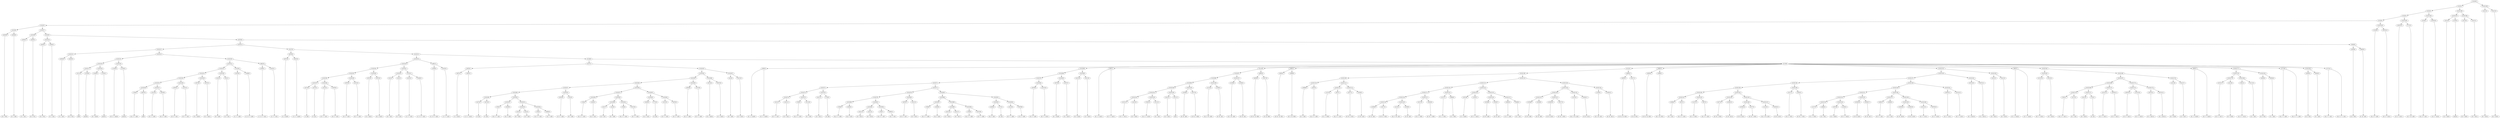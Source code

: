 digraph sample{
"L4459(0)"->"[D  E  F](0)"
"L4594(0)"->"[F  G  A](0)"
"L5163(6)"->"L4459(0)"
"L5163(6)"->"L4594(0)"
"L4594(1)"->"[F  G  A](1)"
"L4459(1)"->"[D  E  F](1)"
"L5163(8)"->"L4594(1)"
"L5163(8)"->"L4459(1)"
"L4459(2)"->"[D  E  F](2)"
"L4594(2)"->"[F  G  A](2)"
"L5163(10)"->"L4459(2)"
"L5163(10)"->"L4594(2)"
"L4594(3)"->"[F  G  A](3)"
"L4459(3)"->"[D  E  F](3)"
"L5163(13)"->"L4594(3)"
"L5163(13)"->"L4459(3)"
"L3211(0)"->"[D](0)"
"L1350(0)"->"[rest](0)"
"L5163(17)"->"L3211(0)"
"L5163(17)"->"L1350(0)"
"L1463(0)"->"[D  F  Ais](0)"
"L1350(1)"->"[rest](1)"
"L5163(18)"->"L1463(0)"
"L5163(18)"->"L1350(1)"
"L5163(16)"->"L5163(17)"
"L5163(16)"->"L5163(18)"
"L1263(0)"->"[D  E  G  Ais](0)"
"L1350(2)"->"[rest](2)"
"L5163(19)"->"L1263(0)"
"L5163(19)"->"L1350(2)"
"L5163(15)"->"L5163(16)"
"L5163(15)"->"L5163(19)"
"L784(0)"->"[Cis  E  G  A](0)"
"L4407(0)"->"[A](0)"
"L5163(26)"->"L784(0)"
"L5163(26)"->"L4407(0)"
"L2515(0)"->"[D  F  G  A](0)"
"L3978(0)"->"[D  E  F  A](0)"
"L5163(27)"->"L2515(0)"
"L5163(27)"->"L3978(0)"
"L5163(25)"->"L5163(26)"
"L5163(25)"->"L5163(27)"
"L3978(1)"->"[D  E  F  A](1)"
"L2515(1)"->"[D  F  G  A](1)"
"L5163(28)"->"L3978(1)"
"L5163(28)"->"L2515(1)"
"L5163(24)"->"L5163(25)"
"L5163(24)"->"L5163(28)"
"L3074(0)"->"[D  G  Ais](0)"
"L3074(1)"->"[D  G  Ais](1)"
"L5163(29)"->"L3074(0)"
"L5163(29)"->"L3074(1)"
"L5163(23)"->"L5163(24)"
"L5163(23)"->"L5163(29)"
"L241(0)"->"[D  F  A](0)"
"L241(1)"->"[D  F  A](1)"
"L5163(30)"->"L241(0)"
"L5163(30)"->"L241(1)"
"L5163(22)"->"L5163(23)"
"L5163(22)"->"L5163(30)"
"L4235(0)"->"[C  F  G  A](0)"
"L1646(0)"->"[C  D  E  F  A](0)"
"L5155(0)"->"L4235(0)"
"L5155(0)"->"L1646(0)"
"L5163(21)"->"L5163(22)"
"L5163(21)"->"L5155(0)"
"L1646(1)"->"[C  D  E  F  A](1)"
"L4235(1)"->"[C  F  G  A](1)"
"L4961(0)"->"L1646(1)"
"L4961(0)"->"L4235(1)"
"L5163(20)"->"L5163(21)"
"L5163(20)"->"L4961(0)"
"L5163(14)"->"L5163(15)"
"L5163(14)"->"L5163(20)"
"L5163(12)"->"L5163(13)"
"L5163(12)"->"L5163(14)"
"L4975(0)"->"[C  E  Ais](0)"
"L3625(0)"->"[C  E  G  Ais](0)"
"L4978(0)"->"L4975(0)"
"L4978(0)"->"L3625(0)"
"L4274(0)"->"[F  A](0)"
"L4274(1)"->"[F  A](1)"
"L5163(37)"->"L4274(0)"
"L5163(37)"->"L4274(1)"
"L2515(2)"->"[D  F  G  A](2)"
"L3978(2)"->"[D  E  F  A](2)"
"L5163(38)"->"L2515(2)"
"L5163(38)"->"L3978(2)"
"L5163(36)"->"L5163(37)"
"L5163(36)"->"L5163(38)"
"L3978(3)"->"[D  E  F  A](3)"
"L2515(3)"->"[D  F  G  A](3)"
"L5163(39)"->"L3978(3)"
"L5163(39)"->"L2515(3)"
"L5163(35)"->"L5163(36)"
"L5163(35)"->"L5163(39)"
"L3074(2)"->"[D  G  Ais](2)"
"L3074(3)"->"[D  G  Ais](3)"
"L5163(40)"->"L3074(2)"
"L5163(40)"->"L3074(3)"
"L5163(34)"->"L5163(35)"
"L5163(34)"->"L5163(40)"
"L241(2)"->"[D  F  A](2)"
"L241(3)"->"[D  F  A](3)"
"L5163(42)"->"L241(2)"
"L5163(42)"->"L241(3)"
"L4235(2)"->"[C  F  G  A](2)"
"L1646(2)"->"[C  D  E  F  A](2)"
"L5155(1)"->"L4235(2)"
"L5155(1)"->"L1646(2)"
"L5163(41)"->"L5163(42)"
"L5163(41)"->"L5155(1)"
"L5163(33)"->"L5163(34)"
"L5163(33)"->"L5163(41)"
"L1646(3)"->"[C  D  E  F  A](3)"
"L4235(3)"->"[C  F  G  A](3)"
"L4961(1)"->"L1646(3)"
"L4961(1)"->"L4235(3)"
"L5163(32)"->"L5163(33)"
"L5163(32)"->"L4961(1)"
"L4975(1)"->"[C  E  Ais](1)"
"L3625(1)"->"[C  E  G  Ais](1)"
"L4978(1)"->"L4975(1)"
"L4978(1)"->"L3625(1)"
"L4274(2)"->"[F  A](2)"
"L4274(3)"->"[F  A](3)"
"L5163(49)"->"L4274(2)"
"L5163(49)"->"L4274(3)"
"L784(1)"->"[Cis  E  G  A](1)"
"L3459(0)"->"[Cis  E  A](0)"
"L5163(51)"->"L784(1)"
"L5163(51)"->"L3459(0)"
"L241(4)"->"[D  F  A](4)"
"L241(5)"->"[D  F  A](5)"
"L5163(53)"->"L241(4)"
"L5163(53)"->"L241(5)"
"L784(2)"->"[Cis  E  G  A](2)"
"L3065(0)"->"[Cis  G  A](0)"
"L5163(54)"->"L784(2)"
"L5163(54)"->"L3065(0)"
"L5163(52)"->"L5163(53)"
"L5163(52)"->"L5163(54)"
"L5163(50)"->"L5163(51)"
"L5163(50)"->"L5163(52)"
"L5163(48)"->"L5163(49)"
"L5163(48)"->"L5163(50)"
"L3978(4)"->"[D  E  F  A](4)"
"L241(6)"->"[D  F  A](6)"
"L5163(55)"->"L3978(4)"
"L5163(55)"->"L241(6)"
"L5163(47)"->"L5163(48)"
"L5163(47)"->"L5163(55)"
"L784(3)"->"[Cis  E  G  A](3)"
"L3459(1)"->"[Cis  E  A](1)"
"L5163(58)"->"L784(3)"
"L5163(58)"->"L3459(1)"
"L241(7)"->"[D  F  A](7)"
"L241(8)"->"[D  F  A](8)"
"L5163(60)"->"L241(7)"
"L5163(60)"->"L241(8)"
"L784(4)"->"[Cis  E  G  A](4)"
"L2515(4)"->"[D  F  G  A](4)"
"L5163(61)"->"L784(4)"
"L5163(61)"->"L2515(4)"
"L5163(59)"->"L5163(60)"
"L5163(59)"->"L5163(61)"
"L5163(57)"->"L5163(58)"
"L5163(57)"->"L5163(59)"
"L3459(2)"->"[Cis  E  A](2)"
"L773(0)"->"[E  A](0)"
"L5163(63)"->"L3459(2)"
"L5163(63)"->"L773(0)"
"L2515(5)"->"[D  F  G  A](5)"
"L3978(5)"->"[D  E  F  A](5)"
"L5163(64)"->"L2515(5)"
"L5163(64)"->"L3978(5)"
"L5163(62)"->"L5163(63)"
"L5163(62)"->"L5163(64)"
"L5163(56)"->"L5163(57)"
"L5163(56)"->"L5163(62)"
"L5163(46)"->"L5163(47)"
"L5163(46)"->"L5163(56)"
"L3978(6)"->"[D  E  F  A](6)"
"L2515(6)"->"[D  F  G  A](6)"
"L5163(65)"->"L3978(6)"
"L5163(65)"->"L2515(6)"
"L5163(45)"->"L5163(46)"
"L5163(45)"->"L5163(65)"
"L3074(4)"->"[D  G  Ais](4)"
"L3074(5)"->"[D  G  Ais](5)"
"L5163(66)"->"L3074(4)"
"L5163(66)"->"L3074(5)"
"L5163(44)"->"L5163(45)"
"L5163(44)"->"L5163(66)"
"L241(9)"->"[D  F  A](9)"
"L241(10)"->"[D  F  A](10)"
"L5163(67)"->"L241(9)"
"L5163(67)"->"L241(10)"
"L5163(43)"->"L5163(44)"
"L5163(43)"->"L5163(67)"
"L5107(1)"->"L4978(1)"
"L5107(1)"->"L5163(43)"
"L965(0)"->"[E  G  A  Ais](0)"
"L965(0)"->"[E  F  G  Ais](0)"
"L2515(7)"->"[D  F  G  A](7)"
"L241(11)"->"[D  F  A](11)"
"L5163(74)"->"L2515(7)"
"L5163(74)"->"L241(11)"
"L784(5)"->"[Cis  E  G  A](5)"
"L2112(0)"->"[E  G  A](0)"
"L5163(75)"->"L784(5)"
"L5163(75)"->"L2112(0)"
"L5163(73)"->"L5163(74)"
"L5163(73)"->"L5163(75)"
"L241(12)"->"[D  F  A](12)"
"L716(0)"->"[D  A](0)"
"L5163(76)"->"L241(12)"
"L5163(76)"->"L716(0)"
"L5163(72)"->"L5163(73)"
"L5163(72)"->"L5163(76)"
"L784(6)"->"[Cis  E  G  A](6)"
"L3459(3)"->"[Cis  E  A](3)"
"L5163(80)"->"L784(6)"
"L5163(80)"->"L3459(3)"
"L241(13)"->"[D  F  A](13)"
"L241(14)"->"[D  F  A](14)"
"L5163(82)"->"L241(13)"
"L5163(82)"->"L241(14)"
"L784(7)"->"[Cis  E  G  A](7)"
"L3065(1)"->"[Cis  G  A](1)"
"L5163(83)"->"L784(7)"
"L5163(83)"->"L3065(1)"
"L5163(81)"->"L5163(82)"
"L5163(81)"->"L5163(83)"
"L5163(79)"->"L5163(80)"
"L5163(79)"->"L5163(81)"
"L3978(7)"->"[D  E  F  A](7)"
"L241(15)"->"[D  F  A](15)"
"L5163(84)"->"L3978(7)"
"L5163(84)"->"L241(15)"
"L5163(78)"->"L5163(79)"
"L5163(78)"->"L5163(84)"
"L784(8)"->"[Cis  E  G  A](8)"
"L3459(4)"->"[Cis  E  A](4)"
"L5163(87)"->"L784(8)"
"L5163(87)"->"L3459(4)"
"L241(16)"->"[D  F  A](16)"
"L241(17)"->"[D  F  A](17)"
"L5163(89)"->"L241(16)"
"L5163(89)"->"L241(17)"
"L784(9)"->"[Cis  E  G  A](9)"
"L2515(8)"->"[D  F  G  A](8)"
"L5163(90)"->"L784(9)"
"L5163(90)"->"L2515(8)"
"L5163(88)"->"L5163(89)"
"L5163(88)"->"L5163(90)"
"L5163(86)"->"L5163(87)"
"L5163(86)"->"L5163(88)"
"L3459(5)"->"[Cis  E  A](5)"
"L773(1)"->"[E  A](1)"
"L5163(92)"->"L3459(5)"
"L5163(92)"->"L773(1)"
"L2515(9)"->"[D  F  G  A](9)"
"L3978(8)"->"[D  E  F  A](8)"
"L5163(93)"->"L2515(9)"
"L5163(93)"->"L3978(8)"
"L5163(91)"->"L5163(92)"
"L5163(91)"->"L5163(93)"
"L5163(85)"->"L5163(86)"
"L5163(85)"->"L5163(91)"
"L5163(77)"->"L5163(78)"
"L5163(77)"->"L5163(85)"
"L5163(71)"->"L5163(72)"
"L5163(71)"->"L5163(77)"
"L3978(9)"->"[D  E  F  A](9)"
"L2515(10)"->"[D  F  G  A](10)"
"L5163(94)"->"L3978(9)"
"L5163(94)"->"L2515(10)"
"L5163(70)"->"L5163(71)"
"L5163(70)"->"L5163(94)"
"L3074(6)"->"[D  G  Ais](6)"
"L3074(7)"->"[D  G  Ais](7)"
"L5163(95)"->"L3074(6)"
"L5163(95)"->"L3074(7)"
"L5163(69)"->"L5163(70)"
"L5163(69)"->"L5163(95)"
"L241(18)"->"[D  F  A](18)"
"L241(19)"->"[D  F  A](19)"
"L5163(96)"->"L241(18)"
"L5163(96)"->"L241(19)"
"L5163(68)"->"L5163(69)"
"L5163(68)"->"L5163(96)"
"L965(1)"->"[E  G  A  Ais](1)"
"L965(1)"->"[E  F  G  Ais](1)"
"L2515(11)"->"[D  F  G  A](11)"
"L241(20)"->"[D  F  A](20)"
"L5163(102)"->"L2515(11)"
"L5163(102)"->"L241(20)"
"L784(10)"->"[Cis  E  G  A](10)"
"L2112(1)"->"[E  G  A](1)"
"L5163(103)"->"L784(10)"
"L5163(103)"->"L2112(1)"
"L5163(101)"->"L5163(102)"
"L5163(101)"->"L5163(103)"
"L241(21)"->"[D  F  A](21)"
"L3211(1)"->"[D](1)"
"L5163(104)"->"L241(21)"
"L5163(104)"->"L3211(1)"
"L5163(100)"->"L5163(101)"
"L5163(100)"->"L5163(104)"
"L2558(0)"->"[D  Fis  A](0)"
"L3477(0)"->"[D  Fis  A  B](0)"
"L5163(105)"->"L2558(0)"
"L5163(105)"->"L3477(0)"
"L5163(99)"->"L5163(100)"
"L5163(99)"->"L5163(105)"
"L2125(0)"->"[Cis  D  Fis  A](0)"
"L2558(1)"->"[D  Fis  A](1)"
"L5163(106)"->"L2125(0)"
"L5163(106)"->"L2558(1)"
"L5163(98)"->"L5163(99)"
"L5163(98)"->"L5163(106)"
"L2109(0)"->"[D  E  Fis  A](0)"
"L2558(2)"->"[D  Fis  A](2)"
"L5163(107)"->"L2109(0)"
"L5163(107)"->"L2558(2)"
"L5163(97)"->"L5163(98)"
"L5163(97)"->"L5163(107)"
"L4959(0)"->"[D  Fis  Gis  B](0)"
"L1817(0)"->"[D  Gis  B](0)"
"L4985(0)"->"L4959(0)"
"L4985(0)"->"L1817(0)"
"L5123(0)"->"L5163(97)"
"L5123(0)"->"L4985(0)"
"L4959(1)"->"[D  Fis  Gis  B](1)"
"L2668(0)"->"[D  E  Gis  B](0)"
"L4985(1)"->"L4959(1)"
"L4985(1)"->"L2668(0)"
"L3008(0)"->"[D  G  A](0)"
"L937(0)"->"[Cis  D  G  A](0)"
"L5163(110)"->"L3008(0)"
"L5163(110)"->"L937(0)"
"L1237(0)"->"[D  G  A  B](0)"
"L937(1)"->"[Cis  D  G  A](1)"
"L5163(112)"->"L1237(0)"
"L5163(112)"->"L937(1)"
"L3477(1)"->"[D  Fis  A  B](1)"
"L2558(3)"->"[D  Fis  A](3)"
"L5163(113)"->"L3477(1)"
"L5163(113)"->"L2558(3)"
"L5163(111)"->"L5163(112)"
"L5163(111)"->"L5163(113)"
"L5163(109)"->"L5163(110)"
"L5163(109)"->"L5163(111)"
"L2558(4)"->"[D  Fis  A](4)"
"L3477(2)"->"[D  Fis  A  B](2)"
"L5163(119)"->"L2558(4)"
"L5163(119)"->"L3477(2)"
"L2125(1)"->"[Cis  D  Fis  A](1)"
"L2558(5)"->"[D  Fis  A](5)"
"L5163(120)"->"L2125(1)"
"L5163(120)"->"L2558(5)"
"L5163(118)"->"L5163(119)"
"L5163(118)"->"L5163(120)"
"L3317(0)"->"[D  E  G  B](0)"
"L2620(0)"->"[D  Fis  G  B](0)"
"L5163(121)"->"L3317(0)"
"L5163(121)"->"L2620(0)"
"L5163(117)"->"L5163(118)"
"L5163(117)"->"L5163(121)"
"L1237(1)"->"[D  G  A  B](1)"
"L2806(0)"->"[D  G  B](0)"
"L5163(122)"->"L1237(1)"
"L5163(122)"->"L2806(0)"
"L5163(116)"->"L5163(117)"
"L5163(116)"->"L5163(122)"
"L3074(8)"->"[D  G  Ais](8)"
"L1263(1)"->"[D  E  G  Ais](1)"
"L5163(124)"->"L3074(8)"
"L5163(124)"->"L1263(1)"
"L2558(6)"->"[D  Fis  A](6)"
"L2558(7)"->"[D  Fis  A](7)"
"L5163(126)"->"L2558(6)"
"L5163(126)"->"L2558(7)"
"L2695(0)"->"[D  E  G  A](0)"
"L3008(1)"->"[D  G  A](1)"
"L5163(127)"->"L2695(0)"
"L5163(127)"->"L3008(1)"
"L5163(125)"->"L5163(126)"
"L5163(125)"->"L5163(127)"
"L5163(123)"->"L5163(124)"
"L5163(123)"->"L5163(125)"
"L5163(115)"->"L5163(116)"
"L5163(115)"->"L5163(123)"
"L2558(8)"->"[D  Fis  A](8)"
"L2558(9)"->"[D  Fis  A](9)"
"L5163(131)"->"L2558(8)"
"L5163(131)"->"L2558(9)"
"L2558(10)"->"[D  Fis  A](10)"
"L3477(3)"->"[D  Fis  A  B](3)"
"L5163(132)"->"L2558(10)"
"L5163(132)"->"L3477(3)"
"L5163(130)"->"L5163(131)"
"L5163(130)"->"L5163(132)"
"L2125(2)"->"[Cis  D  Fis  A](2)"
"L2558(11)"->"[D  Fis  A](11)"
"L5163(133)"->"L2125(2)"
"L5163(133)"->"L2558(11)"
"L5163(129)"->"L5163(130)"
"L5163(129)"->"L5163(133)"
"L2109(1)"->"[D  E  Fis  A](1)"
"L2558(12)"->"[D  Fis  A](12)"
"L5163(134)"->"L2109(1)"
"L5163(134)"->"L2558(12)"
"L5163(128)"->"L5163(129)"
"L5163(128)"->"L5163(134)"
"L5163(114)"->"L5163(115)"
"L5163(114)"->"L5163(128)"
"L5163(108)"->"L5163(109)"
"L5163(108)"->"L5163(114)"
"L4959(2)"->"[D  Fis  Gis  B](2)"
"L1817(1)"->"[D  Gis  B](1)"
"L4985(2)"->"L4959(2)"
"L4985(2)"->"L1817(1)"
"L5123(1)"->"L5163(108)"
"L5123(1)"->"L4985(2)"
"L4959(3)"->"[D  Fis  Gis  B](3)"
"L2668(1)"->"[D  E  Gis  B](1)"
"L4985(3)"->"L4959(3)"
"L4985(3)"->"L2668(1)"
"L3008(2)"->"[D  G  A](2)"
"L937(2)"->"[Cis  D  G  A](2)"
"L5163(141)"->"L3008(2)"
"L5163(141)"->"L937(2)"
"L1237(2)"->"[D  G  A  B](2)"
"L937(3)"->"[Cis  D  G  A](3)"
"L5163(142)"->"L1237(2)"
"L5163(142)"->"L937(3)"
"L5163(140)"->"L5163(141)"
"L5163(140)"->"L5163(142)"
"L3477(4)"->"[D  Fis  A  B](4)"
"L2558(13)"->"[D  Fis  A](13)"
"L5163(144)"->"L3477(4)"
"L5163(144)"->"L2558(13)"
"L2558(14)"->"[D  Fis  A](14)"
"L3477(5)"->"[D  Fis  A  B](5)"
"L5163(146)"->"L2558(14)"
"L5163(146)"->"L3477(5)"
"L2125(3)"->"[Cis  D  Fis  A](3)"
"L2558(15)"->"[D  Fis  A](15)"
"L5163(147)"->"L2125(3)"
"L5163(147)"->"L2558(15)"
"L5163(145)"->"L5163(146)"
"L5163(145)"->"L5163(147)"
"L5163(143)"->"L5163(144)"
"L5163(143)"->"L5163(145)"
"L5163(139)"->"L5163(140)"
"L5163(139)"->"L5163(143)"
"L3317(1)"->"[D  E  G  B](1)"
"L2620(1)"->"[D  Fis  G  B](1)"
"L5163(148)"->"L3317(1)"
"L5163(148)"->"L2620(1)"
"L5163(138)"->"L5163(139)"
"L5163(138)"->"L5163(148)"
"L1237(3)"->"[D  G  A  B](3)"
"L2806(1)"->"[D  G  B](1)"
"L5163(153)"->"L1237(3)"
"L5163(153)"->"L2806(1)"
"L3074(9)"->"[D  G  Ais](9)"
"L1263(2)"->"[D  E  G  Ais](2)"
"L5163(154)"->"L3074(9)"
"L5163(154)"->"L1263(2)"
"L5163(152)"->"L5163(153)"
"L5163(152)"->"L5163(154)"
"L2558(16)"->"[D  Fis  A](16)"
"L2558(17)"->"[D  Fis  A](17)"
"L5163(155)"->"L2558(16)"
"L5163(155)"->"L2558(17)"
"L5163(151)"->"L5163(152)"
"L5163(151)"->"L5163(155)"
"L2695(1)"->"[D  E  G  A](1)"
"L3008(3)"->"[D  G  A](3)"
"L5163(157)"->"L2695(1)"
"L5163(157)"->"L3008(3)"
"L2558(18)"->"[D  Fis  A](18)"
"L2558(19)"->"[D  Fis  A](19)"
"L5163(159)"->"L2558(18)"
"L5163(159)"->"L2558(19)"
"L2515(12)"->"[D  F  G  A](12)"
"L3978(10)"->"[D  E  F  A](10)"
"L5163(160)"->"L2515(12)"
"L5163(160)"->"L3978(10)"
"L5163(158)"->"L5163(159)"
"L5163(158)"->"L5163(160)"
"L5163(156)"->"L5163(157)"
"L5163(156)"->"L5163(158)"
"L5163(150)"->"L5163(151)"
"L5163(150)"->"L5163(156)"
"L3978(11)"->"[D  E  F  A](11)"
"L2515(13)"->"[D  F  G  A](13)"
"L5163(161)"->"L3978(11)"
"L5163(161)"->"L2515(13)"
"L5163(149)"->"L5163(150)"
"L5163(149)"->"L5163(161)"
"L5163(137)"->"L5163(138)"
"L5163(137)"->"L5163(149)"
"L3074(10)"->"[D  G  Ais](10)"
"L3074(11)"->"[D  G  Ais](11)"
"L5163(162)"->"L3074(10)"
"L5163(162)"->"L3074(11)"
"L5163(136)"->"L5163(137)"
"L5163(136)"->"L5163(162)"
"L241(22)"->"[D  F  A](22)"
"L241(23)"->"[D  F  A](23)"
"L5163(163)"->"L241(22)"
"L5163(163)"->"L241(23)"
"L5163(135)"->"L5163(136)"
"L5163(135)"->"L5163(163)"
"L965(2)"->"[E  G  A  Ais](2)"
"L965(2)"->"[E  F  G  Ais](2)"
"L2515(14)"->"[D  F  G  A](14)"
"L241(24)"->"[D  F  A](24)"
"L5163(165)"->"L2515(14)"
"L5163(165)"->"L241(24)"
"L784(11)"->"[Cis  E  G  A](11)"
"L2112(2)"->"[E  G  A](2)"
"L5163(170)"->"L784(11)"
"L5163(170)"->"L2112(2)"
"L241(25)"->"[D  F  A](25)"
"L716(1)"->"[D  A](1)"
"L5163(171)"->"L241(25)"
"L5163(171)"->"L716(1)"
"L5163(169)"->"L5163(170)"
"L5163(169)"->"L5163(171)"
"L2515(15)"->"[D  F  G  A](15)"
"L3978(12)"->"[D  E  F  A](12)"
"L5163(172)"->"L2515(15)"
"L5163(172)"->"L3978(12)"
"L5163(168)"->"L5163(169)"
"L5163(168)"->"L5163(172)"
"L3978(13)"->"[D  E  F  A](13)"
"L2515(16)"->"[D  F  G  A](16)"
"L5163(174)"->"L3978(13)"
"L5163(174)"->"L2515(16)"
"L3074(12)"->"[D  G  Ais](12)"
"L3074(13)"->"[D  G  Ais](13)"
"L5163(175)"->"L3074(12)"
"L5163(175)"->"L3074(13)"
"L5163(173)"->"L5163(174)"
"L5163(173)"->"L5163(175)"
"L5163(167)"->"L5163(168)"
"L5163(167)"->"L5163(173)"
"L241(26)"->"[D  F  A](26)"
"L241(27)"->"[D  F  A](27)"
"L5163(176)"->"L241(26)"
"L5163(176)"->"L241(27)"
"L5163(166)"->"L5163(167)"
"L5163(166)"->"L5163(176)"
"L5163(164)"->"L5163(165)"
"L5163(164)"->"L5163(166)"
"L965(3)"->"[E  G  A  Ais](3)"
"L965(3)"->"[E  F  G  Ais](3)"
"L2515(17)"->"[D  F  G  A](17)"
"L241(28)"->"[D  F  A](28)"
"L5163(179)"->"L2515(17)"
"L5163(179)"->"L241(28)"
"L784(12)"->"[Cis  E  G  A](12)"
"L2112(3)"->"[E  G  A](3)"
"L5163(180)"->"L784(12)"
"L5163(180)"->"L2112(3)"
"L5163(178)"->"L5163(179)"
"L5163(178)"->"L5163(180)"
"L4459(4)"->"[D  E  F](4)"
"L4594(4)"->"[F  G  A](4)"
"L5163(181)"->"L4459(4)"
"L5163(181)"->"L4594(4)"
"L5163(177)"->"L5163(178)"
"L5163(177)"->"L5163(181)"
"L3774(0)"->"[Cis  F  G  A](0)"
"L3774(0)"->"[Cis  E  F  G  A](0)"
"L4459(5)"->"[D  E  F](5)"
"L4594(5)"->"[F  G  A](5)"
"L5163(182)"->"L4459(5)"
"L5163(182)"->"L4594(5)"
"L3774(1)"->"[Cis  F  G  A](1)"
"L3774(1)"->"[Cis  E  F  G  A](1)"
"L5136(0)"->"L965(0)"
"L5136(0)"->"L5163(68)"
"L5136(0)"->"L965(1)"
"L5136(0)"->"L5123(0)"
"L5136(0)"->"L4985(1)"
"L5136(0)"->"L5123(1)"
"L5136(0)"->"L4985(3)"
"L5136(0)"->"L5163(135)"
"L5136(0)"->"L965(2)"
"L5136(0)"->"L5163(164)"
"L5136(0)"->"L965(3)"
"L5136(0)"->"L5163(177)"
"L5136(0)"->"L3774(0)"
"L5136(0)"->"L5163(182)"
"L5136(0)"->"L3774(1)"
"L5148(0)"->"L5107(1)"
"L5148(0)"->"L5136(0)"
"L5163(31)"->"L5163(32)"
"L5163(31)"->"L5148(0)"
"L5107(0)"->"L4978(0)"
"L5107(0)"->"L5163(31)"
"L5163(11)"->"L5163(12)"
"L5163(11)"->"L5107(0)"
"L4459(6)"->"[D  E  F](6)"
"L4995(0)"->"[F  Gis  A](0)"
"L5000(0)"->"L4459(6)"
"L5000(0)"->"L4995(0)"
"L5076(0)"->"L5163(11)"
"L5076(0)"->"L5000(0)"
"L5163(9)"->"L5163(10)"
"L5163(9)"->"L5076(0)"
"L5163(7)"->"L5163(8)"
"L5163(7)"->"L5163(9)"
"L5163(5)"->"L5163(6)"
"L5163(5)"->"L5163(7)"
"L2528(0)"->"[Cis  D  F  A](0)"
"L3978(14)"->"[D  E  F  A](14)"
"L5163(183)"->"L2528(0)"
"L5163(183)"->"L3978(14)"
"L5163(4)"->"L5163(5)"
"L5163(4)"->"L5163(183)"
"L3978(15)"->"[D  E  F  A](15)"
"L717(0)"->"[D  F  Gis  A](0)"
"L5163(184)"->"L3978(15)"
"L5163(184)"->"L717(0)"
"L5163(3)"->"L5163(4)"
"L5163(3)"->"L5163(184)"
"L2528(1)"->"[Cis  D  F  A](1)"
"L3978(16)"->"[D  E  F  A](16)"
"L5163(185)"->"L2528(1)"
"L5163(185)"->"L3978(16)"
"L5163(2)"->"L5163(3)"
"L5163(2)"->"L5163(185)"
"L241(29)"->"[D  F  A](29)"
"L1350(3)"->"[rest](3)"
"L5163(187)"->"L241(29)"
"L5163(187)"->"L1350(3)"
"L241(30)"->"[D  F  A](30)"
"L241(31)"->"[D  F  A](31)"
"L5163(188)"->"L241(30)"
"L5163(188)"->"L241(31)"
"L5163(186)"->"L5163(187)"
"L5163(186)"->"L5163(188)"
"L5163(1)"->"L5163(2)"
"L5163(1)"->"L5163(186)"
"L241(32)"->"[D  F  A](32)"
"L241(33)"->"[D  F  A](33)"
"L5163(189)"->"L241(32)"
"L5163(189)"->"L241(33)"
"L5163(0)"->"L5163(1)"
"L5163(0)"->"L5163(189)"
{rank = min; "L5163(0)"}
{rank = same; "L5163(1)"; "L5163(189)";}
{rank = same; "L5163(2)"; "L5163(186)"; "L241(32)"; "L241(33)";}
{rank = same; "L5163(3)"; "L5163(185)"; "L5163(187)"; "L5163(188)";}
{rank = same; "L5163(4)"; "L5163(184)"; "L2528(1)"; "L3978(16)"; "L241(29)"; "L1350(3)"; "L241(30)"; "L241(31)";}
{rank = same; "L5163(5)"; "L5163(183)"; "L3978(15)"; "L717(0)";}
{rank = same; "L5163(6)"; "L5163(7)"; "L2528(0)"; "L3978(14)";}
{rank = same; "L4459(0)"; "L4594(0)"; "L5163(8)"; "L5163(9)";}
{rank = same; "L4594(1)"; "L4459(1)"; "L5163(10)"; "L5076(0)";}
{rank = same; "L4459(2)"; "L4594(2)"; "L5163(11)"; "L5000(0)";}
{rank = same; "L5163(12)"; "L5107(0)"; "L4459(6)"; "L4995(0)";}
{rank = same; "L5163(13)"; "L5163(14)"; "L4978(0)"; "L5163(31)";}
{rank = same; "L4594(3)"; "L4459(3)"; "L5163(15)"; "L5163(20)"; "L4975(0)"; "L3625(0)"; "L5163(32)"; "L5148(0)";}
{rank = same; "L5163(16)"; "L5163(19)"; "L5163(21)"; "L4961(0)"; "L5163(33)"; "L4961(1)"; "L5107(1)"; "L5136(0)";}
{rank = same; "L5163(17)"; "L5163(18)"; "L1263(0)"; "L1350(2)"; "L5163(22)"; "L5155(0)"; "L1646(1)"; "L4235(1)"; "L5163(34)"; "L5163(41)"; "L1646(3)"; "L4235(3)"; "L4978(1)"; "L5163(43)"; "L965(0)"; "L5163(68)"; "L965(1)"; "L5123(0)"; "L4985(1)"; "L5123(1)"; "L4985(3)"; "L5163(135)"; "L965(2)"; "L5163(164)"; "L965(3)"; "L5163(177)"; "L3774(0)"; "L5163(182)"; "L3774(1)";}
{rank = same; "L3211(0)"; "L1350(0)"; "L1463(0)"; "L1350(1)"; "L5163(23)"; "L5163(30)"; "L4235(0)"; "L1646(0)"; "L5163(35)"; "L5163(40)"; "L5163(42)"; "L5155(1)"; "L4975(1)"; "L3625(1)"; "L5163(44)"; "L5163(67)"; "L5163(69)"; "L5163(96)"; "L5163(97)"; "L4985(0)"; "L4959(1)"; "L2668(0)"; "L5163(108)"; "L4985(2)"; "L4959(3)"; "L2668(1)"; "L5163(136)"; "L5163(163)"; "L5163(165)"; "L5163(166)"; "L5163(178)"; "L5163(181)"; "L4459(5)"; "L4594(5)";}
{rank = same; "L5163(24)"; "L5163(29)"; "L241(0)"; "L241(1)"; "L5163(36)"; "L5163(39)"; "L3074(2)"; "L3074(3)"; "L241(2)"; "L241(3)"; "L4235(2)"; "L1646(2)"; "L5163(45)"; "L5163(66)"; "L241(9)"; "L241(10)"; "L5163(70)"; "L5163(95)"; "L241(18)"; "L241(19)"; "L5163(98)"; "L5163(107)"; "L4959(0)"; "L1817(0)"; "L5163(109)"; "L5163(114)"; "L4959(2)"; "L1817(1)"; "L5163(137)"; "L5163(162)"; "L241(22)"; "L241(23)"; "L2515(14)"; "L241(24)"; "L5163(167)"; "L5163(176)"; "L5163(179)"; "L5163(180)"; "L4459(4)"; "L4594(4)";}
{rank = same; "L5163(25)"; "L5163(28)"; "L3074(0)"; "L3074(1)"; "L5163(37)"; "L5163(38)"; "L3978(3)"; "L2515(3)"; "L5163(46)"; "L5163(65)"; "L3074(4)"; "L3074(5)"; "L5163(71)"; "L5163(94)"; "L3074(6)"; "L3074(7)"; "L5163(99)"; "L5163(106)"; "L2109(0)"; "L2558(2)"; "L5163(110)"; "L5163(111)"; "L5163(115)"; "L5163(128)"; "L5163(138)"; "L5163(149)"; "L3074(10)"; "L3074(11)"; "L5163(168)"; "L5163(173)"; "L241(26)"; "L241(27)"; "L2515(17)"; "L241(28)"; "L784(12)"; "L2112(3)";}
{rank = same; "L5163(26)"; "L5163(27)"; "L3978(1)"; "L2515(1)"; "L4274(0)"; "L4274(1)"; "L2515(2)"; "L3978(2)"; "L5163(47)"; "L5163(56)"; "L3978(6)"; "L2515(6)"; "L5163(72)"; "L5163(77)"; "L3978(9)"; "L2515(10)"; "L5163(100)"; "L5163(105)"; "L2125(0)"; "L2558(1)"; "L3008(0)"; "L937(0)"; "L5163(112)"; "L5163(113)"; "L5163(116)"; "L5163(123)"; "L5163(129)"; "L5163(134)"; "L5163(139)"; "L5163(148)"; "L5163(150)"; "L5163(161)"; "L5163(169)"; "L5163(172)"; "L5163(174)"; "L5163(175)";}
{rank = same; "L784(0)"; "L4407(0)"; "L2515(0)"; "L3978(0)"; "L5163(48)"; "L5163(55)"; "L5163(57)"; "L5163(62)"; "L5163(73)"; "L5163(76)"; "L5163(78)"; "L5163(85)"; "L5163(101)"; "L5163(104)"; "L2558(0)"; "L3477(0)"; "L1237(0)"; "L937(1)"; "L3477(1)"; "L2558(3)"; "L5163(117)"; "L5163(122)"; "L5163(124)"; "L5163(125)"; "L5163(130)"; "L5163(133)"; "L2109(1)"; "L2558(12)"; "L5163(140)"; "L5163(143)"; "L3317(1)"; "L2620(1)"; "L5163(151)"; "L5163(156)"; "L3978(11)"; "L2515(13)"; "L5163(170)"; "L5163(171)"; "L2515(15)"; "L3978(12)"; "L3978(13)"; "L2515(16)"; "L3074(12)"; "L3074(13)";}
{rank = same; "L5163(49)"; "L5163(50)"; "L3978(4)"; "L241(6)"; "L5163(58)"; "L5163(59)"; "L5163(63)"; "L5163(64)"; "L5163(74)"; "L5163(75)"; "L241(12)"; "L716(0)"; "L5163(79)"; "L5163(84)"; "L5163(86)"; "L5163(91)"; "L5163(102)"; "L5163(103)"; "L241(21)"; "L3211(1)"; "L5163(118)"; "L5163(121)"; "L1237(1)"; "L2806(0)"; "L3074(8)"; "L1263(1)"; "L5163(126)"; "L5163(127)"; "L5163(131)"; "L5163(132)"; "L2125(2)"; "L2558(11)"; "L5163(141)"; "L5163(142)"; "L5163(144)"; "L5163(145)"; "L5163(152)"; "L5163(155)"; "L5163(157)"; "L5163(158)"; "L784(11)"; "L2112(2)"; "L241(25)"; "L716(1)";}
{rank = same; "L4274(2)"; "L4274(3)"; "L5163(51)"; "L5163(52)"; "L784(3)"; "L3459(1)"; "L5163(60)"; "L5163(61)"; "L3459(2)"; "L773(0)"; "L2515(5)"; "L3978(5)"; "L2515(7)"; "L241(11)"; "L784(5)"; "L2112(0)"; "L5163(80)"; "L5163(81)"; "L3978(7)"; "L241(15)"; "L5163(87)"; "L5163(88)"; "L5163(92)"; "L5163(93)"; "L2515(11)"; "L241(20)"; "L784(10)"; "L2112(1)"; "L5163(119)"; "L5163(120)"; "L3317(0)"; "L2620(0)"; "L2558(6)"; "L2558(7)"; "L2695(0)"; "L3008(1)"; "L2558(8)"; "L2558(9)"; "L2558(10)"; "L3477(3)"; "L3008(2)"; "L937(2)"; "L1237(2)"; "L937(3)"; "L3477(4)"; "L2558(13)"; "L5163(146)"; "L5163(147)"; "L5163(153)"; "L5163(154)"; "L2558(16)"; "L2558(17)"; "L2695(1)"; "L3008(3)"; "L5163(159)"; "L5163(160)";}
{rank = same; "L784(1)"; "L3459(0)"; "L5163(53)"; "L5163(54)"; "L241(7)"; "L241(8)"; "L784(4)"; "L2515(4)"; "L784(6)"; "L3459(3)"; "L5163(82)"; "L5163(83)"; "L784(8)"; "L3459(4)"; "L5163(89)"; "L5163(90)"; "L3459(5)"; "L773(1)"; "L2515(9)"; "L3978(8)"; "L2558(4)"; "L3477(2)"; "L2125(1)"; "L2558(5)"; "L2558(14)"; "L3477(5)"; "L2125(3)"; "L2558(15)"; "L1237(3)"; "L2806(1)"; "L3074(9)"; "L1263(2)"; "L2558(18)"; "L2558(19)"; "L2515(12)"; "L3978(10)";}
{rank = same; "L241(4)"; "L241(5)"; "L784(2)"; "L3065(0)"; "L241(13)"; "L241(14)"; "L784(7)"; "L3065(1)"; "L241(16)"; "L241(17)"; "L784(9)"; "L2515(8)";}
{rank = max; "[A](0)"; "[C  D  E  F  A](0)"; "[C  D  E  F  A](1)"; "[C  D  E  F  A](2)"; "[C  D  E  F  A](3)"; "[C  E  Ais](0)"; "[C  E  Ais](1)"; "[C  E  G  Ais](0)"; "[C  E  G  Ais](1)"; "[C  F  G  A](0)"; "[C  F  G  A](1)"; "[C  F  G  A](2)"; "[C  F  G  A](3)"; "[Cis  D  F  A](0)"; "[Cis  D  F  A](1)"; "[Cis  D  Fis  A](0)"; "[Cis  D  Fis  A](1)"; "[Cis  D  Fis  A](2)"; "[Cis  D  Fis  A](3)"; "[Cis  D  G  A](0)"; "[Cis  D  G  A](1)"; "[Cis  D  G  A](2)"; "[Cis  D  G  A](3)"; "[Cis  E  A](0)"; "[Cis  E  A](1)"; "[Cis  E  A](2)"; "[Cis  E  A](3)"; "[Cis  E  A](4)"; "[Cis  E  A](5)"; "[Cis  E  F  G  A](0)"; "[Cis  E  F  G  A](1)"; "[Cis  E  G  A](0)"; "[Cis  E  G  A](1)"; "[Cis  E  G  A](10)"; "[Cis  E  G  A](11)"; "[Cis  E  G  A](12)"; "[Cis  E  G  A](2)"; "[Cis  E  G  A](3)"; "[Cis  E  G  A](4)"; "[Cis  E  G  A](5)"; "[Cis  E  G  A](6)"; "[Cis  E  G  A](7)"; "[Cis  E  G  A](8)"; "[Cis  E  G  A](9)"; "[Cis  F  G  A](0)"; "[Cis  F  G  A](1)"; "[Cis  G  A](0)"; "[Cis  G  A](1)"; "[D  A](0)"; "[D  A](1)"; "[D  E  F  A](0)"; "[D  E  F  A](1)"; "[D  E  F  A](10)"; "[D  E  F  A](11)"; "[D  E  F  A](12)"; "[D  E  F  A](13)"; "[D  E  F  A](14)"; "[D  E  F  A](15)"; "[D  E  F  A](16)"; "[D  E  F  A](2)"; "[D  E  F  A](3)"; "[D  E  F  A](4)"; "[D  E  F  A](5)"; "[D  E  F  A](6)"; "[D  E  F  A](7)"; "[D  E  F  A](8)"; "[D  E  F  A](9)"; "[D  E  F](0)"; "[D  E  F](1)"; "[D  E  F](2)"; "[D  E  F](3)"; "[D  E  F](4)"; "[D  E  F](5)"; "[D  E  F](6)"; "[D  E  Fis  A](0)"; "[D  E  Fis  A](1)"; "[D  E  G  A](0)"; "[D  E  G  A](1)"; "[D  E  G  Ais](0)"; "[D  E  G  Ais](1)"; "[D  E  G  Ais](2)"; "[D  E  G  B](0)"; "[D  E  G  B](1)"; "[D  E  Gis  B](0)"; "[D  E  Gis  B](1)"; "[D  F  A](0)"; "[D  F  A](1)"; "[D  F  A](10)"; "[D  F  A](11)"; "[D  F  A](12)"; "[D  F  A](13)"; "[D  F  A](14)"; "[D  F  A](15)"; "[D  F  A](16)"; "[D  F  A](17)"; "[D  F  A](18)"; "[D  F  A](19)"; "[D  F  A](2)"; "[D  F  A](20)"; "[D  F  A](21)"; "[D  F  A](22)"; "[D  F  A](23)"; "[D  F  A](24)"; "[D  F  A](25)"; "[D  F  A](26)"; "[D  F  A](27)"; "[D  F  A](28)"; "[D  F  A](29)"; "[D  F  A](3)"; "[D  F  A](30)"; "[D  F  A](31)"; "[D  F  A](32)"; "[D  F  A](33)"; "[D  F  A](4)"; "[D  F  A](5)"; "[D  F  A](6)"; "[D  F  A](7)"; "[D  F  A](8)"; "[D  F  A](9)"; "[D  F  Ais](0)"; "[D  F  G  A](0)"; "[D  F  G  A](1)"; "[D  F  G  A](10)"; "[D  F  G  A](11)"; "[D  F  G  A](12)"; "[D  F  G  A](13)"; "[D  F  G  A](14)"; "[D  F  G  A](15)"; "[D  F  G  A](16)"; "[D  F  G  A](17)"; "[D  F  G  A](2)"; "[D  F  G  A](3)"; "[D  F  G  A](4)"; "[D  F  G  A](5)"; "[D  F  G  A](6)"; "[D  F  G  A](7)"; "[D  F  G  A](8)"; "[D  F  G  A](9)"; "[D  F  Gis  A](0)"; "[D  Fis  A  B](0)"; "[D  Fis  A  B](1)"; "[D  Fis  A  B](2)"; "[D  Fis  A  B](3)"; "[D  Fis  A  B](4)"; "[D  Fis  A  B](5)"; "[D  Fis  A](0)"; "[D  Fis  A](1)"; "[D  Fis  A](10)"; "[D  Fis  A](11)"; "[D  Fis  A](12)"; "[D  Fis  A](13)"; "[D  Fis  A](14)"; "[D  Fis  A](15)"; "[D  Fis  A](16)"; "[D  Fis  A](17)"; "[D  Fis  A](18)"; "[D  Fis  A](19)"; "[D  Fis  A](2)"; "[D  Fis  A](3)"; "[D  Fis  A](4)"; "[D  Fis  A](5)"; "[D  Fis  A](6)"; "[D  Fis  A](7)"; "[D  Fis  A](8)"; "[D  Fis  A](9)"; "[D  Fis  G  B](0)"; "[D  Fis  G  B](1)"; "[D  Fis  Gis  B](0)"; "[D  Fis  Gis  B](1)"; "[D  Fis  Gis  B](2)"; "[D  Fis  Gis  B](3)"; "[D  G  A  B](0)"; "[D  G  A  B](1)"; "[D  G  A  B](2)"; "[D  G  A  B](3)"; "[D  G  A](0)"; "[D  G  A](1)"; "[D  G  A](2)"; "[D  G  A](3)"; "[D  G  Ais](0)"; "[D  G  Ais](1)"; "[D  G  Ais](10)"; "[D  G  Ais](11)"; "[D  G  Ais](12)"; "[D  G  Ais](13)"; "[D  G  Ais](2)"; "[D  G  Ais](3)"; "[D  G  Ais](4)"; "[D  G  Ais](5)"; "[D  G  Ais](6)"; "[D  G  Ais](7)"; "[D  G  Ais](8)"; "[D  G  Ais](9)"; "[D  G  B](0)"; "[D  G  B](1)"; "[D  Gis  B](0)"; "[D  Gis  B](1)"; "[D](0)"; "[D](1)"; "[E  A](0)"; "[E  A](1)"; "[E  F  G  Ais](0)"; "[E  F  G  Ais](1)"; "[E  F  G  Ais](2)"; "[E  F  G  Ais](3)"; "[E  G  A  Ais](0)"; "[E  G  A  Ais](1)"; "[E  G  A  Ais](2)"; "[E  G  A  Ais](3)"; "[E  G  A](0)"; "[E  G  A](1)"; "[E  G  A](2)"; "[E  G  A](3)"; "[F  A](0)"; "[F  A](1)"; "[F  A](2)"; "[F  A](3)"; "[F  G  A](0)"; "[F  G  A](1)"; "[F  G  A](2)"; "[F  G  A](3)"; "[F  G  A](4)"; "[F  G  A](5)"; "[F  Gis  A](0)"; "[rest](0)"; "[rest](1)"; "[rest](2)"; "[rest](3)";}
}